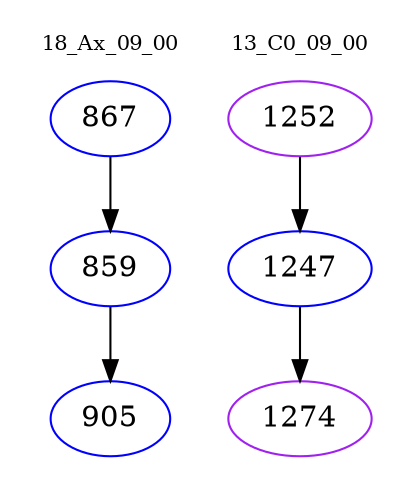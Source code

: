 digraph{
subgraph cluster_0 {
color = white
label = "18_Ax_09_00";
fontsize=10;
T0_867 [label="867", color="blue"]
T0_867 -> T0_859 [color="black"]
T0_859 [label="859", color="blue"]
T0_859 -> T0_905 [color="black"]
T0_905 [label="905", color="blue"]
}
subgraph cluster_1 {
color = white
label = "13_C0_09_00";
fontsize=10;
T1_1252 [label="1252", color="purple"]
T1_1252 -> T1_1247 [color="black"]
T1_1247 [label="1247", color="blue"]
T1_1247 -> T1_1274 [color="black"]
T1_1274 [label="1274", color="purple"]
}
}
